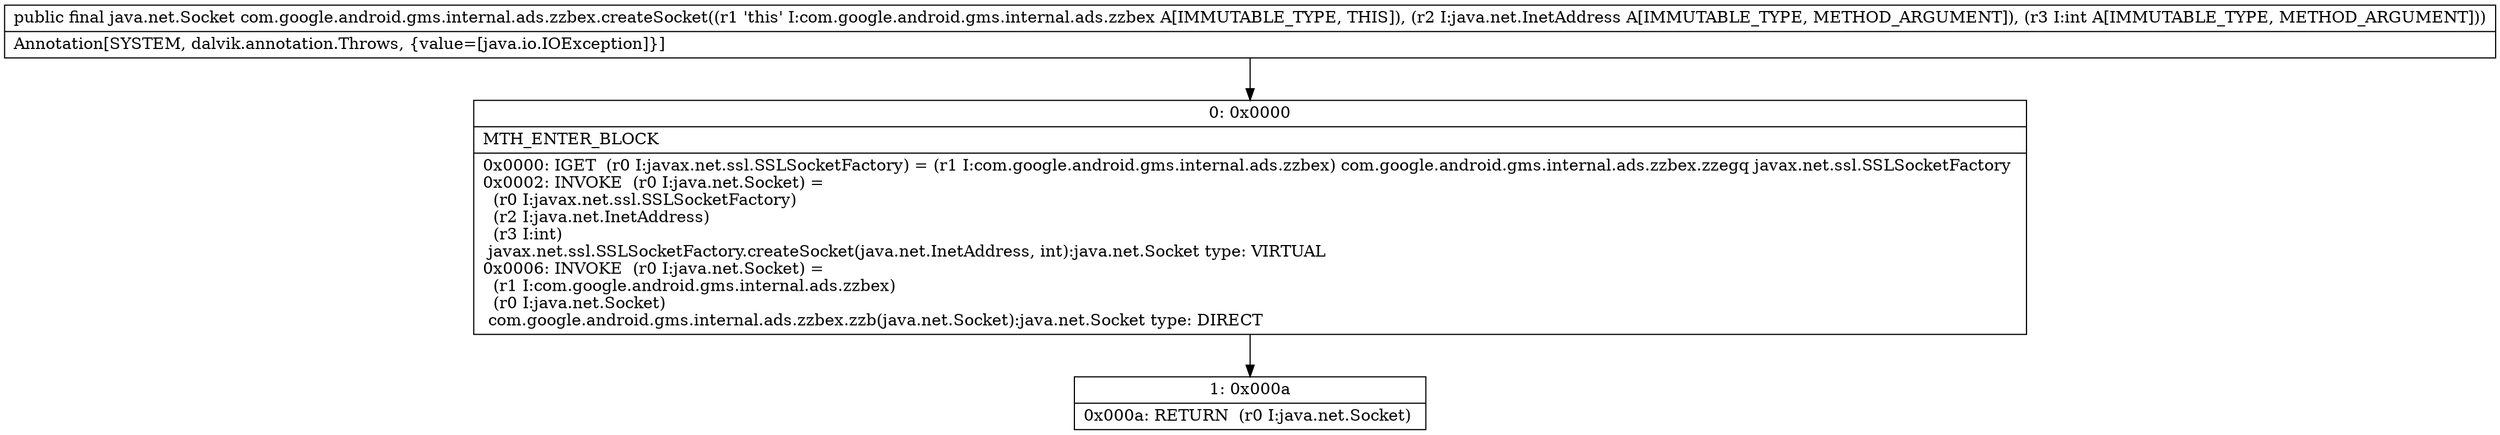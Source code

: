 digraph "CFG forcom.google.android.gms.internal.ads.zzbex.createSocket(Ljava\/net\/InetAddress;I)Ljava\/net\/Socket;" {
Node_0 [shape=record,label="{0\:\ 0x0000|MTH_ENTER_BLOCK\l|0x0000: IGET  (r0 I:javax.net.ssl.SSLSocketFactory) = (r1 I:com.google.android.gms.internal.ads.zzbex) com.google.android.gms.internal.ads.zzbex.zzegq javax.net.ssl.SSLSocketFactory \l0x0002: INVOKE  (r0 I:java.net.Socket) = \l  (r0 I:javax.net.ssl.SSLSocketFactory)\l  (r2 I:java.net.InetAddress)\l  (r3 I:int)\l javax.net.ssl.SSLSocketFactory.createSocket(java.net.InetAddress, int):java.net.Socket type: VIRTUAL \l0x0006: INVOKE  (r0 I:java.net.Socket) = \l  (r1 I:com.google.android.gms.internal.ads.zzbex)\l  (r0 I:java.net.Socket)\l com.google.android.gms.internal.ads.zzbex.zzb(java.net.Socket):java.net.Socket type: DIRECT \l}"];
Node_1 [shape=record,label="{1\:\ 0x000a|0x000a: RETURN  (r0 I:java.net.Socket) \l}"];
MethodNode[shape=record,label="{public final java.net.Socket com.google.android.gms.internal.ads.zzbex.createSocket((r1 'this' I:com.google.android.gms.internal.ads.zzbex A[IMMUTABLE_TYPE, THIS]), (r2 I:java.net.InetAddress A[IMMUTABLE_TYPE, METHOD_ARGUMENT]), (r3 I:int A[IMMUTABLE_TYPE, METHOD_ARGUMENT]))  | Annotation[SYSTEM, dalvik.annotation.Throws, \{value=[java.io.IOException]\}]\l}"];
MethodNode -> Node_0;
Node_0 -> Node_1;
}

